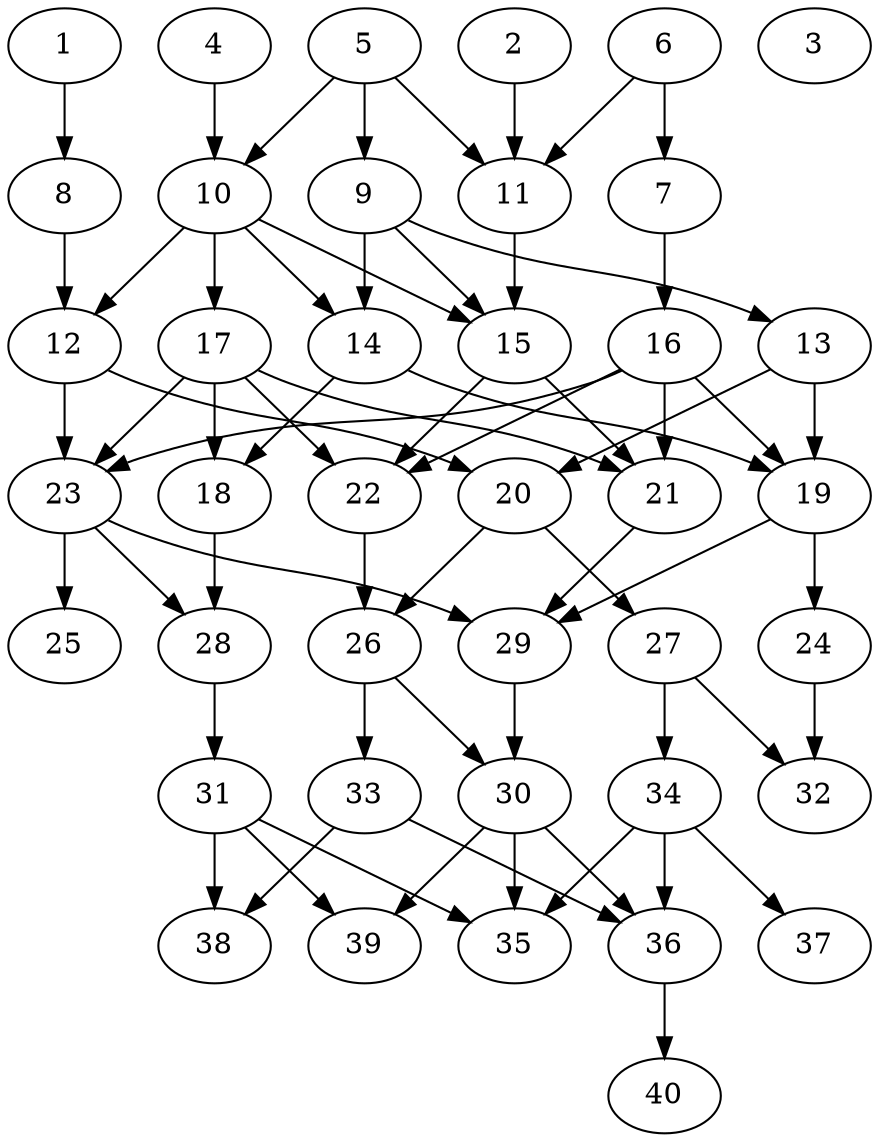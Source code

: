 // DAG automatically generated by daggen at Thu Oct  3 14:06:49 2019
// ./daggen --dot -n 40 --ccr 0.3 --fat 0.5 --regular 0.9 --density 0.5 --mindata 5242880 --maxdata 52428800 
digraph G {
  1 [size="134178133", alpha="0.20", expect_size="40253440"] 
  1 -> 8 [size ="40253440"]
  2 [size="133751467", alpha="0.16", expect_size="40125440"] 
  2 -> 11 [size ="40125440"]
  3 [size="51561813", alpha="0.11", expect_size="15468544"] 
  4 [size="66228907", alpha="0.15", expect_size="19868672"] 
  4 -> 10 [size ="19868672"]
  5 [size="95238827", alpha="0.12", expect_size="28571648"] 
  5 -> 9 [size ="28571648"]
  5 -> 10 [size ="28571648"]
  5 -> 11 [size ="28571648"]
  6 [size="99952640", alpha="0.16", expect_size="29985792"] 
  6 -> 7 [size ="29985792"]
  6 -> 11 [size ="29985792"]
  7 [size="37864107", alpha="0.03", expect_size="11359232"] 
  7 -> 16 [size ="11359232"]
  8 [size="26183680", alpha="0.17", expect_size="7855104"] 
  8 -> 12 [size ="7855104"]
  9 [size="60446720", alpha="0.15", expect_size="18134016"] 
  9 -> 13 [size ="18134016"]
  9 -> 14 [size ="18134016"]
  9 -> 15 [size ="18134016"]
  10 [size="26661547", alpha="0.01", expect_size="7998464"] 
  10 -> 12 [size ="7998464"]
  10 -> 14 [size ="7998464"]
  10 -> 15 [size ="7998464"]
  10 -> 17 [size ="7998464"]
  11 [size="116295680", alpha="0.05", expect_size="34888704"] 
  11 -> 15 [size ="34888704"]
  12 [size="114155520", alpha="0.19", expect_size="34246656"] 
  12 -> 20 [size ="34246656"]
  12 -> 23 [size ="34246656"]
  13 [size="86558720", alpha="0.17", expect_size="25967616"] 
  13 -> 19 [size ="25967616"]
  13 -> 20 [size ="25967616"]
  14 [size="170001067", alpha="0.06", expect_size="51000320"] 
  14 -> 18 [size ="51000320"]
  14 -> 19 [size ="51000320"]
  15 [size="131628373", alpha="0.08", expect_size="39488512"] 
  15 -> 21 [size ="39488512"]
  15 -> 22 [size ="39488512"]
  16 [size="70939307", alpha="0.07", expect_size="21281792"] 
  16 -> 19 [size ="21281792"]
  16 -> 21 [size ="21281792"]
  16 -> 22 [size ="21281792"]
  16 -> 23 [size ="21281792"]
  17 [size="38417067", alpha="0.00", expect_size="11525120"] 
  17 -> 18 [size ="11525120"]
  17 -> 21 [size ="11525120"]
  17 -> 22 [size ="11525120"]
  17 -> 23 [size ="11525120"]
  18 [size="59651413", alpha="0.07", expect_size="17895424"] 
  18 -> 28 [size ="17895424"]
  19 [size="35833173", alpha="0.09", expect_size="10749952"] 
  19 -> 24 [size ="10749952"]
  19 -> 29 [size ="10749952"]
  20 [size="157125973", alpha="0.14", expect_size="47137792"] 
  20 -> 26 [size ="47137792"]
  20 -> 27 [size ="47137792"]
  21 [size="168290987", alpha="0.13", expect_size="50487296"] 
  21 -> 29 [size ="50487296"]
  22 [size="50650453", alpha="0.08", expect_size="15195136"] 
  22 -> 26 [size ="15195136"]
  23 [size="43557547", alpha="0.06", expect_size="13067264"] 
  23 -> 25 [size ="13067264"]
  23 -> 28 [size ="13067264"]
  23 -> 29 [size ="13067264"]
  24 [size="20596053", alpha="0.11", expect_size="6178816"] 
  24 -> 32 [size ="6178816"]
  25 [size="68775253", alpha="0.06", expect_size="20632576"] 
  26 [size="127798613", alpha="0.11", expect_size="38339584"] 
  26 -> 30 [size ="38339584"]
  26 -> 33 [size ="38339584"]
  27 [size="25378133", alpha="0.19", expect_size="7613440"] 
  27 -> 32 [size ="7613440"]
  27 -> 34 [size ="7613440"]
  28 [size="27583147", alpha="0.08", expect_size="8274944"] 
  28 -> 31 [size ="8274944"]
  29 [size="80448853", alpha="0.02", expect_size="24134656"] 
  29 -> 30 [size ="24134656"]
  30 [size="153572693", alpha="0.18", expect_size="46071808"] 
  30 -> 35 [size ="46071808"]
  30 -> 36 [size ="46071808"]
  30 -> 39 [size ="46071808"]
  31 [size="106113707", alpha="0.06", expect_size="31834112"] 
  31 -> 35 [size ="31834112"]
  31 -> 38 [size ="31834112"]
  31 -> 39 [size ="31834112"]
  32 [size="54780587", alpha="0.06", expect_size="16434176"] 
  33 [size="115845120", alpha="0.15", expect_size="34753536"] 
  33 -> 36 [size ="34753536"]
  33 -> 38 [size ="34753536"]
  34 [size="166109867", alpha="0.04", expect_size="49832960"] 
  34 -> 35 [size ="49832960"]
  34 -> 36 [size ="49832960"]
  34 -> 37 [size ="49832960"]
  35 [size="97044480", alpha="0.07", expect_size="29113344"] 
  36 [size="143694507", alpha="0.17", expect_size="43108352"] 
  36 -> 40 [size ="43108352"]
  37 [size="73970347", alpha="0.10", expect_size="22191104"] 
  38 [size="65549653", alpha="0.07", expect_size="19664896"] 
  39 [size="127139840", alpha="0.08", expect_size="38141952"] 
  40 [size="144431787", alpha="0.06", expect_size="43329536"] 
}
